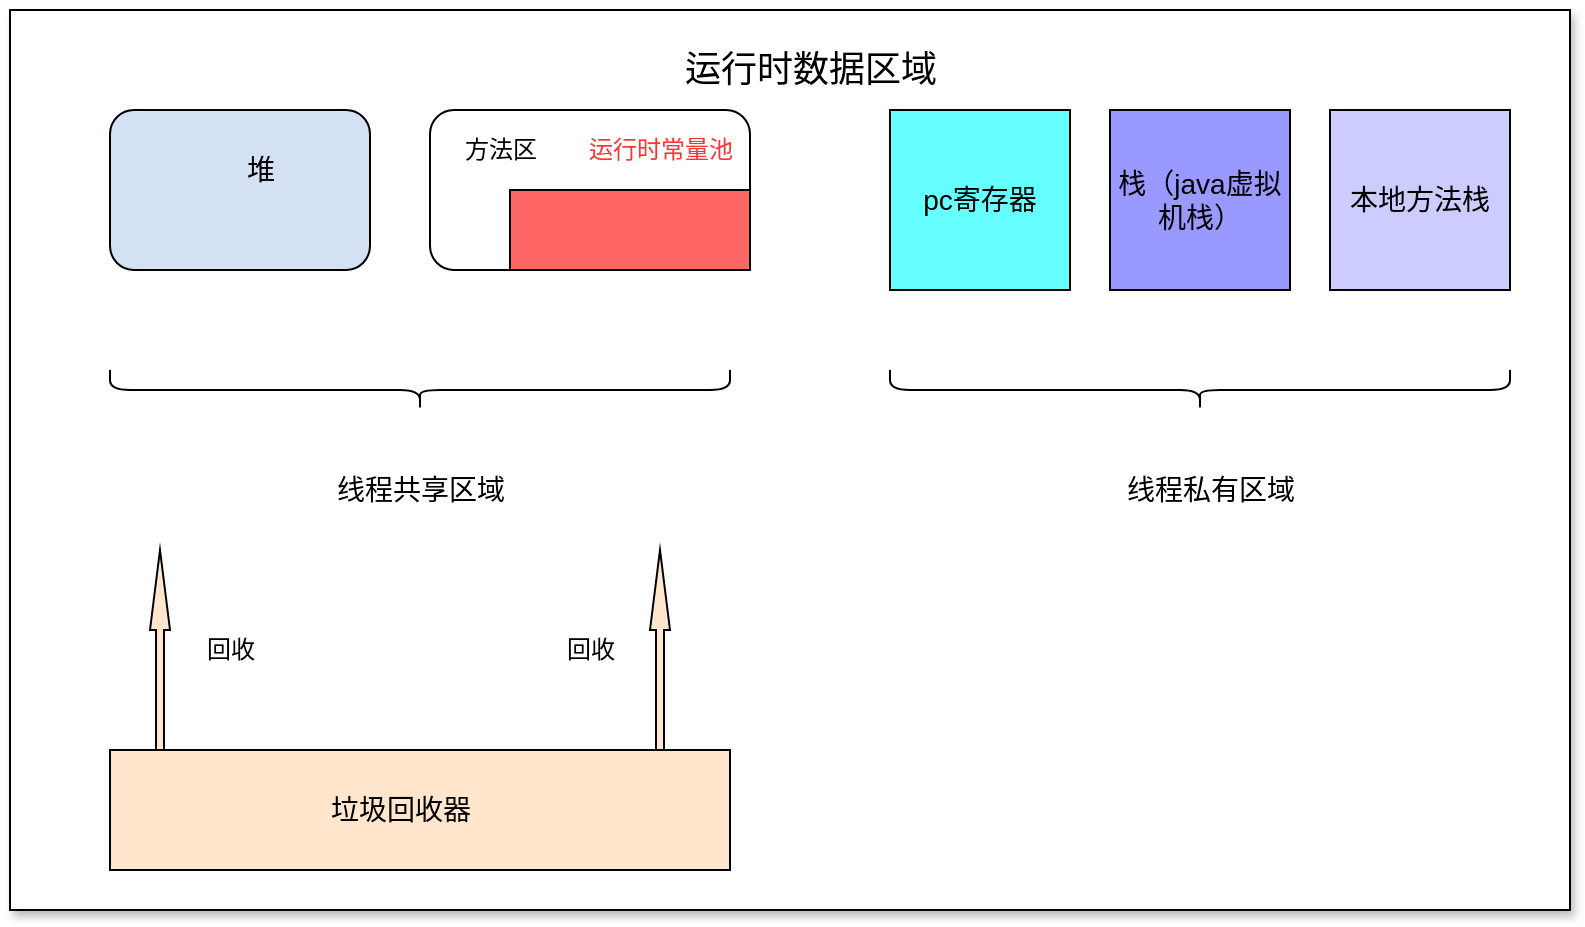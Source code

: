 <mxfile version="13.6.2" type="device"><diagram id="r5wzetc6e2eJ1-grPPQF" name="第 1 页"><mxGraphModel dx="2048" dy="1883" grid="1" gridSize="10" guides="1" tooltips="1" connect="1" arrows="1" fold="1" page="1" pageScale="1" pageWidth="827" pageHeight="1169" math="0" shadow="0"><root><mxCell id="0"/><mxCell id="1" parent="0"/><mxCell id="iK8EvBhksf06GPQ0ZaTh-2" value="&amp;nbsp; &amp;nbsp; &amp;nbsp; &amp;nbsp; &amp;nbsp; &amp;nbsp; &amp;nbsp; &amp;nbsp; &amp;nbsp; &amp;nbsp; &amp;nbsp; &amp;nbsp; &amp;nbsp; &amp;nbsp; &amp;nbsp; &amp;nbsp; &amp;nbsp; &amp;nbsp; &amp;nbsp; &amp;nbsp; &amp;nbsp; &amp;nbsp; &amp;nbsp; &amp;nbsp; &amp;nbsp; &amp;nbsp; &amp;nbsp; &amp;nbsp; &amp;nbsp; &amp;nbsp; &amp;nbsp;&amp;nbsp;" style="rounded=0;whiteSpace=wrap;html=1;strokeColor=#000000;shadow=1;" vertex="1" parent="1"><mxGeometry x="-30" y="-560" width="780" height="450" as="geometry"/></mxCell><mxCell id="iK8EvBhksf06GPQ0ZaTh-3" value="&lt;font style=&quot;font-size: 18px&quot;&gt;运行时数据区域&lt;/font&gt;" style="text;html=1;resizable=0;autosize=1;align=center;verticalAlign=middle;points=[];fillColor=none;strokeColor=none;rounded=0;" vertex="1" parent="1"><mxGeometry x="300" y="-540" width="140" height="20" as="geometry"/></mxCell><mxCell id="iK8EvBhksf06GPQ0ZaTh-4" value="" style="rounded=1;whiteSpace=wrap;html=1;strokeColor=#000000;fillColor=#D4E1F5;" vertex="1" parent="1"><mxGeometry x="20" y="-510" width="130" height="80" as="geometry"/></mxCell><mxCell id="iK8EvBhksf06GPQ0ZaTh-5" value="&lt;font style=&quot;font-size: 14px&quot;&gt;堆&lt;/font&gt;" style="text;html=1;resizable=0;autosize=1;align=center;verticalAlign=middle;points=[];fillColor=none;strokeColor=none;rounded=0;" vertex="1" parent="1"><mxGeometry x="80" y="-490" width="30" height="20" as="geometry"/></mxCell><mxCell id="iK8EvBhksf06GPQ0ZaTh-6" value="" style="rounded=1;whiteSpace=wrap;html=1;strokeColor=#000000;" vertex="1" parent="1"><mxGeometry x="180" y="-510" width="160" height="80" as="geometry"/></mxCell><mxCell id="iK8EvBhksf06GPQ0ZaTh-8" value="&lt;font style=&quot;background-color: rgb(255 , 255 , 255)&quot; color=&quot;#ff3333&quot;&gt;运行时常量池&lt;/font&gt;" style="text;html=1;resizable=0;autosize=1;align=center;verticalAlign=middle;points=[];fillColor=none;strokeColor=none;rounded=0;" vertex="1" parent="1"><mxGeometry x="250" y="-500" width="90" height="20" as="geometry"/></mxCell><mxCell id="iK8EvBhksf06GPQ0ZaTh-9" value="方法区" style="text;html=1;resizable=0;autosize=1;align=center;verticalAlign=middle;points=[];fillColor=none;strokeColor=none;rounded=0;" vertex="1" parent="1"><mxGeometry x="190" y="-500" width="50" height="20" as="geometry"/></mxCell><mxCell id="iK8EvBhksf06GPQ0ZaTh-11" value="" style="rounded=0;whiteSpace=wrap;html=1;fillColor=#FF6666;" vertex="1" parent="1"><mxGeometry x="220" y="-470" width="120" height="40" as="geometry"/></mxCell><mxCell id="iK8EvBhksf06GPQ0ZaTh-13" value="" style="rounded=0;whiteSpace=wrap;html=1;fillColor=#FFE6CC;" vertex="1" parent="1"><mxGeometry x="20" y="-190" width="310" height="60" as="geometry"/></mxCell><mxCell id="iK8EvBhksf06GPQ0ZaTh-14" value="" style="shape=curlyBracket;whiteSpace=wrap;html=1;rounded=1;fillColor=#FFE6CC;direction=north;" vertex="1" parent="1"><mxGeometry x="20" y="-380" width="310" height="20" as="geometry"/></mxCell><mxCell id="iK8EvBhksf06GPQ0ZaTh-16" value="&lt;font style=&quot;font-size: 14px&quot;&gt;线程共享区域&lt;/font&gt;" style="text;html=1;resizable=0;autosize=1;align=center;verticalAlign=middle;points=[];fillColor=none;strokeColor=none;rounded=0;" vertex="1" parent="1"><mxGeometry x="125" y="-330" width="100" height="20" as="geometry"/></mxCell><mxCell id="iK8EvBhksf06GPQ0ZaTh-20" value="" style="html=1;shadow=0;dashed=0;align=center;verticalAlign=middle;shape=mxgraph.arrows2.arrow;dy=0.6;dx=40;direction=north;notch=0;rounded=0;fillColor=#FFE6CC;" vertex="1" parent="1"><mxGeometry x="40" y="-290" width="10" height="100" as="geometry"/></mxCell><mxCell id="iK8EvBhksf06GPQ0ZaTh-22" value="" style="html=1;shadow=0;dashed=0;align=center;verticalAlign=middle;shape=mxgraph.arrows2.arrow;dy=0.6;dx=40;direction=north;notch=0;rounded=0;fillColor=#FFE6CC;" vertex="1" parent="1"><mxGeometry x="290" y="-290" width="10" height="100" as="geometry"/></mxCell><mxCell id="iK8EvBhksf06GPQ0ZaTh-24" value="回收" style="text;html=1;resizable=0;autosize=1;align=center;verticalAlign=middle;points=[];fillColor=none;strokeColor=none;rounded=0;" vertex="1" parent="1"><mxGeometry x="60" y="-250" width="40" height="20" as="geometry"/></mxCell><mxCell id="iK8EvBhksf06GPQ0ZaTh-25" value="回收" style="text;html=1;resizable=0;autosize=1;align=center;verticalAlign=middle;points=[];fillColor=none;strokeColor=none;rounded=0;" vertex="1" parent="1"><mxGeometry x="240" y="-250" width="40" height="20" as="geometry"/></mxCell><mxCell id="iK8EvBhksf06GPQ0ZaTh-26" value="&lt;font style=&quot;font-size: 14px&quot;&gt;垃圾回收器&lt;/font&gt;" style="text;html=1;resizable=0;autosize=1;align=center;verticalAlign=middle;points=[];fillColor=none;strokeColor=none;rounded=0;" vertex="1" parent="1"><mxGeometry x="120" y="-170" width="90" height="20" as="geometry"/></mxCell><mxCell id="iK8EvBhksf06GPQ0ZaTh-28" value="&lt;font style=&quot;font-size: 14px&quot;&gt;pc寄存器&lt;/font&gt;" style="whiteSpace=wrap;html=1;aspect=fixed;rounded=0;fillColor=#66FFFF;" vertex="1" parent="1"><mxGeometry x="410" y="-510" width="90" height="90" as="geometry"/></mxCell><mxCell id="iK8EvBhksf06GPQ0ZaTh-30" value="&lt;font style=&quot;font-size: 14px&quot;&gt;栈（java虚拟机栈）&lt;/font&gt;" style="whiteSpace=wrap;html=1;aspect=fixed;rounded=0;fillColor=#9999FF;" vertex="1" parent="1"><mxGeometry x="520" y="-510" width="90" height="90" as="geometry"/></mxCell><mxCell id="iK8EvBhksf06GPQ0ZaTh-31" value="&lt;font style=&quot;font-size: 14px&quot;&gt;本地方法栈&lt;/font&gt;" style="whiteSpace=wrap;html=1;aspect=fixed;rounded=0;fillColor=#CCCCFF;" vertex="1" parent="1"><mxGeometry x="630" y="-510" width="90" height="90" as="geometry"/></mxCell><mxCell id="iK8EvBhksf06GPQ0ZaTh-33" value="" style="shape=curlyBracket;whiteSpace=wrap;html=1;rounded=1;fillColor=#FFE6CC;direction=north;" vertex="1" parent="1"><mxGeometry x="410" y="-380" width="310" height="20" as="geometry"/></mxCell><mxCell id="iK8EvBhksf06GPQ0ZaTh-34" value="&lt;font style=&quot;font-size: 14px&quot;&gt;线程私有区域&lt;/font&gt;" style="text;html=1;resizable=0;autosize=1;align=center;verticalAlign=middle;points=[];fillColor=none;strokeColor=none;rounded=0;" vertex="1" parent="1"><mxGeometry x="520" y="-330" width="100" height="20" as="geometry"/></mxCell></root></mxGraphModel></diagram></mxfile>